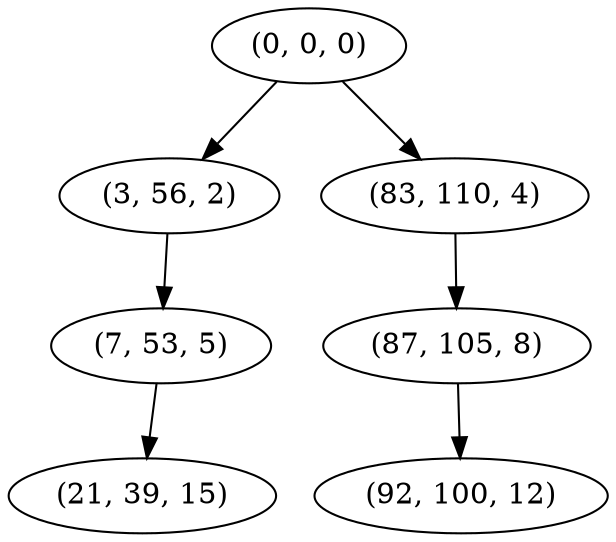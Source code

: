 digraph tree {
    "(0, 0, 0)";
    "(3, 56, 2)";
    "(7, 53, 5)";
    "(21, 39, 15)";
    "(83, 110, 4)";
    "(87, 105, 8)";
    "(92, 100, 12)";
    "(0, 0, 0)" -> "(3, 56, 2)";
    "(0, 0, 0)" -> "(83, 110, 4)";
    "(3, 56, 2)" -> "(7, 53, 5)";
    "(7, 53, 5)" -> "(21, 39, 15)";
    "(83, 110, 4)" -> "(87, 105, 8)";
    "(87, 105, 8)" -> "(92, 100, 12)";
}

